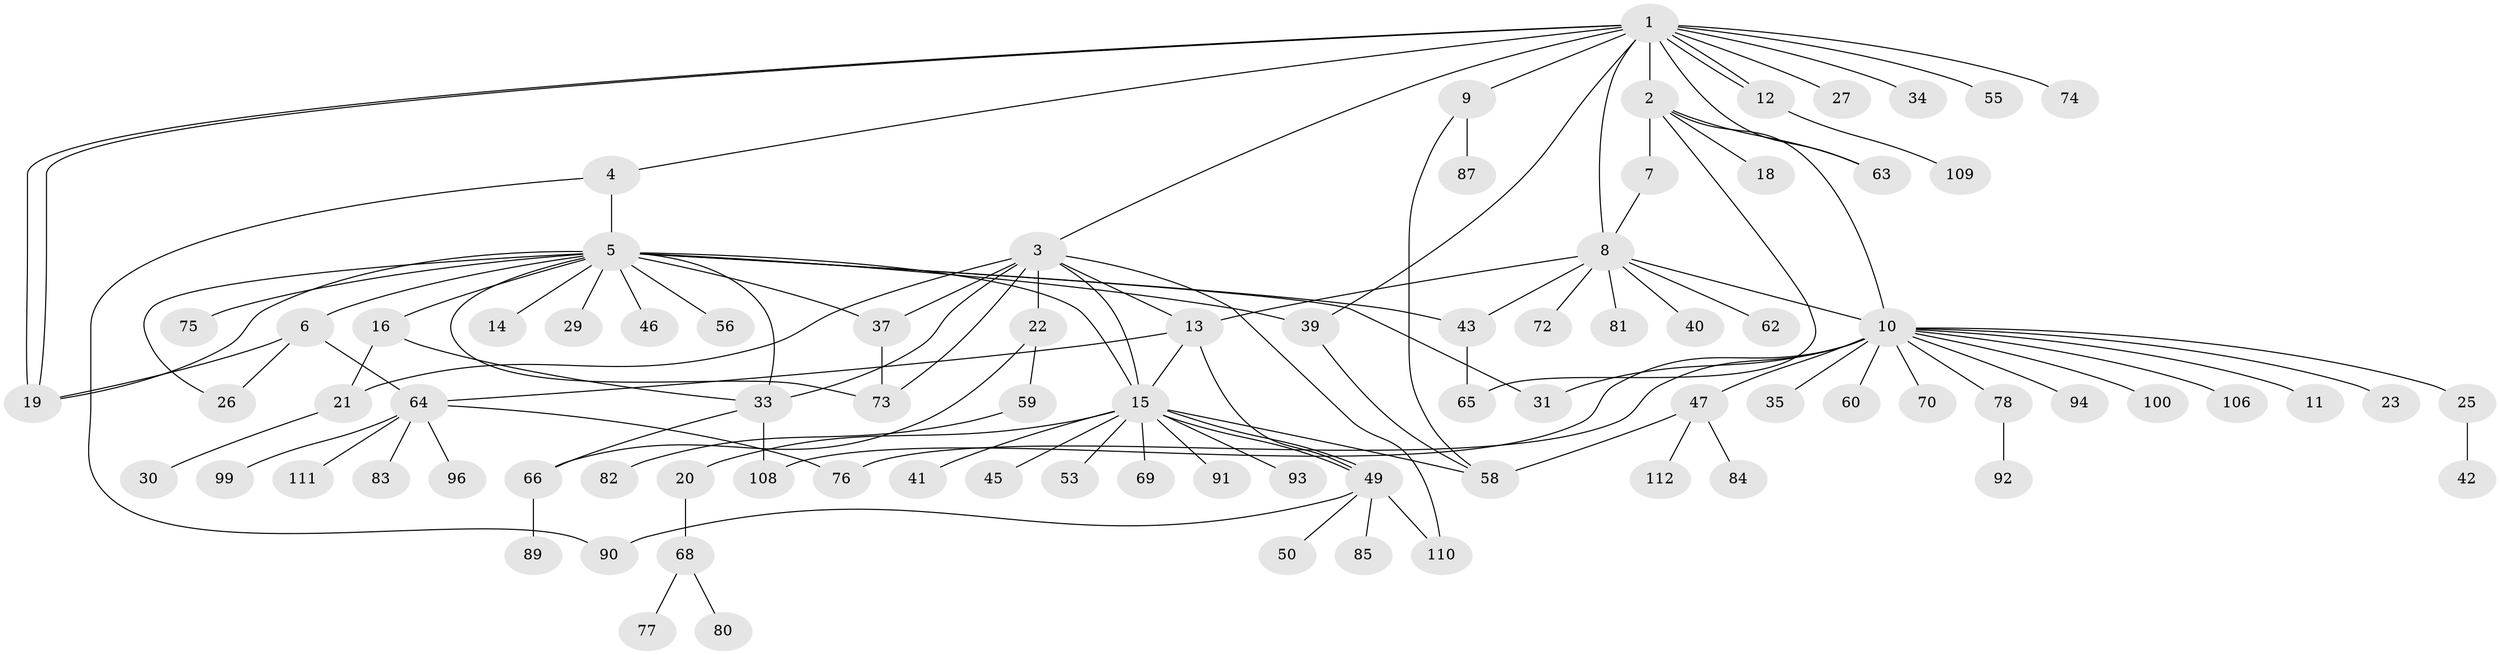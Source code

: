 // original degree distribution, {15: 0.008849557522123894, 8: 0.02654867256637168, 3: 0.13274336283185842, 19: 0.008849557522123894, 5: 0.02654867256637168, 2: 0.21238938053097345, 10: 0.008849557522123894, 4: 0.07079646017699115, 16: 0.008849557522123894, 13: 0.008849557522123894, 1: 0.4778761061946903, 7: 0.008849557522123894}
// Generated by graph-tools (version 1.1) at 2025/41/03/06/25 10:41:48]
// undirected, 85 vertices, 116 edges
graph export_dot {
graph [start="1"]
  node [color=gray90,style=filled];
  1 [super="+104"];
  2 [super="+51"];
  3 [super="+28"];
  4;
  5 [super="+97"];
  6 [super="+101"];
  7;
  8 [super="+61"];
  9 [super="+38"];
  10 [super="+17"];
  11 [super="+32"];
  12 [super="+57"];
  13 [super="+36"];
  14 [super="+86"];
  15 [super="+24"];
  16;
  18 [super="+44"];
  19;
  20;
  21 [super="+103"];
  22;
  23;
  25 [super="+48"];
  26;
  27;
  29 [super="+88"];
  30;
  31;
  33 [super="+105"];
  34;
  35;
  37 [super="+95"];
  39;
  40;
  41 [super="+52"];
  42;
  43 [super="+54"];
  45;
  46;
  47 [super="+71"];
  49;
  50;
  53;
  55;
  56;
  58;
  59;
  60;
  62;
  63 [super="+107"];
  64 [super="+67"];
  65 [super="+98"];
  66 [super="+113"];
  68 [super="+102"];
  69;
  70;
  72;
  73 [super="+79"];
  74;
  75;
  76;
  77;
  78;
  80;
  81;
  82;
  83;
  84;
  85;
  87;
  89;
  90;
  91;
  92;
  93;
  94;
  96;
  99;
  100;
  106;
  108;
  109;
  110;
  111;
  112;
  1 -- 2;
  1 -- 3;
  1 -- 4;
  1 -- 9;
  1 -- 12;
  1 -- 12;
  1 -- 19;
  1 -- 19;
  1 -- 27;
  1 -- 34;
  1 -- 39;
  1 -- 55;
  1 -- 74;
  1 -- 8;
  1 -- 63;
  2 -- 7;
  2 -- 10 [weight=2];
  2 -- 18;
  2 -- 63;
  2 -- 65;
  3 -- 13;
  3 -- 21;
  3 -- 22;
  3 -- 73;
  3 -- 110;
  3 -- 37;
  3 -- 15;
  3 -- 33;
  4 -- 5;
  4 -- 90;
  5 -- 6;
  5 -- 14 [weight=2];
  5 -- 15 [weight=2];
  5 -- 16;
  5 -- 19;
  5 -- 26;
  5 -- 29;
  5 -- 31;
  5 -- 37;
  5 -- 43;
  5 -- 46;
  5 -- 56;
  5 -- 75;
  5 -- 39;
  5 -- 73;
  5 -- 33;
  6 -- 19;
  6 -- 26;
  6 -- 64;
  7 -- 8;
  8 -- 10;
  8 -- 13 [weight=2];
  8 -- 40;
  8 -- 43;
  8 -- 62;
  8 -- 72;
  8 -- 81;
  9 -- 58;
  9 -- 87;
  10 -- 11;
  10 -- 23;
  10 -- 25;
  10 -- 31;
  10 -- 35;
  10 -- 60;
  10 -- 70;
  10 -- 76;
  10 -- 78;
  10 -- 94;
  10 -- 100;
  10 -- 106;
  10 -- 108;
  10 -- 47;
  12 -- 109;
  13 -- 49;
  13 -- 64;
  13 -- 15;
  15 -- 20;
  15 -- 41;
  15 -- 45;
  15 -- 49;
  15 -- 49;
  15 -- 53;
  15 -- 58;
  15 -- 91;
  15 -- 93;
  15 -- 69;
  16 -- 21;
  16 -- 33;
  20 -- 68;
  21 -- 30;
  22 -- 59;
  22 -- 66;
  25 -- 42;
  33 -- 66;
  33 -- 108;
  37 -- 73;
  39 -- 58;
  43 -- 65;
  47 -- 112;
  47 -- 58;
  47 -- 84;
  49 -- 50;
  49 -- 85;
  49 -- 90;
  49 -- 110;
  59 -- 82;
  64 -- 76;
  64 -- 83;
  64 -- 96;
  64 -- 99;
  64 -- 111;
  66 -- 89;
  68 -- 77;
  68 -- 80;
  78 -- 92;
}
